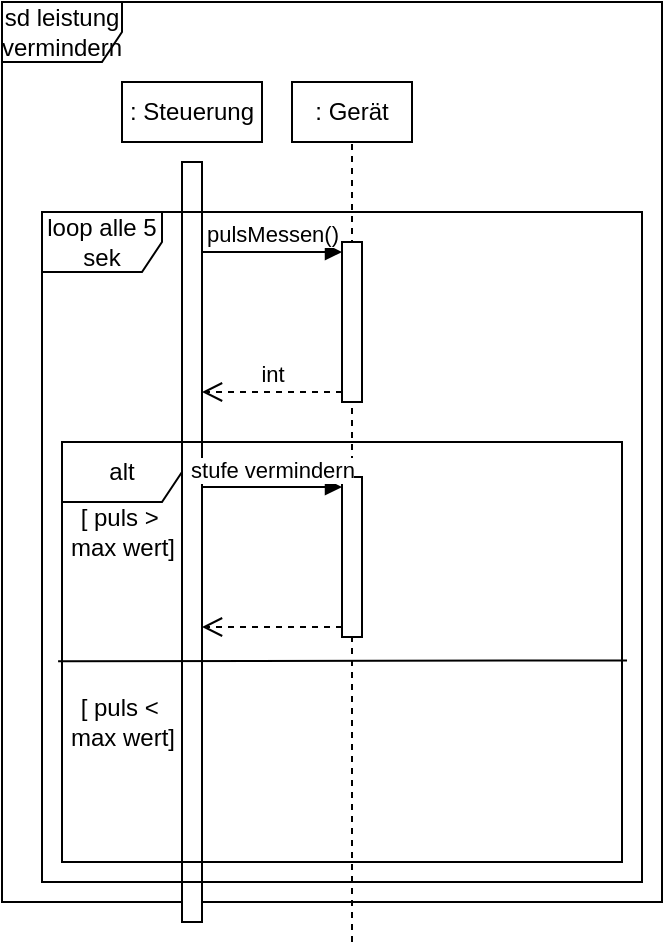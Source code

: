 <mxfile version="26.0.9">
  <diagram name="Page-1" id="USmncHOeGuxqA0WQbvu0">
    <mxGraphModel dx="1235" dy="740" grid="1" gridSize="10" guides="1" tooltips="1" connect="1" arrows="1" fold="1" page="1" pageScale="1" pageWidth="850" pageHeight="1100" math="0" shadow="0">
      <root>
        <mxCell id="0" />
        <mxCell id="1" parent="0" />
        <mxCell id="zy5_spX51yIGnxMiPLDl-12" value="" style="endArrow=none;dashed=1;html=1;rounded=0;entryX=0.5;entryY=1;entryDx=0;entryDy=0;" edge="1" parent="1" target="zy5_spX51yIGnxMiPLDl-7">
          <mxGeometry width="50" height="50" relative="1" as="geometry">
            <mxPoint x="185" y="480" as="sourcePoint" />
            <mxPoint x="230" y="160" as="targetPoint" />
          </mxGeometry>
        </mxCell>
        <mxCell id="zy5_spX51yIGnxMiPLDl-1" value="sd leistung vermindern" style="shape=umlFrame;whiteSpace=wrap;html=1;pointerEvents=0;" vertex="1" parent="1">
          <mxGeometry x="10" y="10" width="330" height="450" as="geometry" />
        </mxCell>
        <mxCell id="zy5_spX51yIGnxMiPLDl-2" value="" style="html=1;points=[[0,0,0,0,5],[0,1,0,0,-5],[1,0,0,0,5],[1,1,0,0,-5]];perimeter=orthogonalPerimeter;outlineConnect=0;targetShapes=umlLifeline;portConstraint=eastwest;newEdgeStyle={&quot;curved&quot;:0,&quot;rounded&quot;:0};" vertex="1" parent="1">
          <mxGeometry x="100" y="90" width="10" height="380" as="geometry" />
        </mxCell>
        <mxCell id="zy5_spX51yIGnxMiPLDl-5" value=": Steuerung" style="whiteSpace=wrap;html=1;" vertex="1" parent="1">
          <mxGeometry x="70" y="50" width="70" height="30" as="geometry" />
        </mxCell>
        <mxCell id="zy5_spX51yIGnxMiPLDl-7" value=": Gerät" style="whiteSpace=wrap;html=1;" vertex="1" parent="1">
          <mxGeometry x="155" y="50" width="60" height="30" as="geometry" />
        </mxCell>
        <mxCell id="zy5_spX51yIGnxMiPLDl-8" value="loop alle 5 sek" style="shape=umlFrame;whiteSpace=wrap;html=1;pointerEvents=0;" vertex="1" parent="1">
          <mxGeometry x="30" y="115" width="300" height="335" as="geometry" />
        </mxCell>
        <mxCell id="zy5_spX51yIGnxMiPLDl-9" value="" style="html=1;points=[[0,0,0,0,5],[0,1,0,0,-5],[1,0,0,0,5],[1,1,0,0,-5]];perimeter=orthogonalPerimeter;outlineConnect=0;targetShapes=umlLifeline;portConstraint=eastwest;newEdgeStyle={&quot;curved&quot;:0,&quot;rounded&quot;:0};" vertex="1" parent="1">
          <mxGeometry x="180" y="130" width="10" height="80" as="geometry" />
        </mxCell>
        <mxCell id="zy5_spX51yIGnxMiPLDl-10" value="pulsMessen()" style="html=1;verticalAlign=bottom;endArrow=block;curved=0;rounded=0;entryX=0;entryY=0;entryDx=0;entryDy=5;" edge="1" target="zy5_spX51yIGnxMiPLDl-9" parent="1">
          <mxGeometry relative="1" as="geometry">
            <mxPoint x="110" y="135" as="sourcePoint" />
          </mxGeometry>
        </mxCell>
        <mxCell id="zy5_spX51yIGnxMiPLDl-11" value="int" style="html=1;verticalAlign=bottom;endArrow=open;dashed=1;endSize=8;curved=0;rounded=0;exitX=0;exitY=1;exitDx=0;exitDy=-5;" edge="1" source="zy5_spX51yIGnxMiPLDl-9" parent="1">
          <mxGeometry relative="1" as="geometry">
            <mxPoint x="110" y="205" as="targetPoint" />
          </mxGeometry>
        </mxCell>
        <mxCell id="zy5_spX51yIGnxMiPLDl-13" value="alt" style="shape=umlFrame;whiteSpace=wrap;html=1;pointerEvents=0;" vertex="1" parent="1">
          <mxGeometry x="40" y="230" width="280" height="210" as="geometry" />
        </mxCell>
        <mxCell id="zy5_spX51yIGnxMiPLDl-14" value="" style="endArrow=none;html=1;rounded=0;exitX=-0.007;exitY=0.522;exitDx=0;exitDy=0;exitPerimeter=0;entryX=1.009;entryY=0.52;entryDx=0;entryDy=0;entryPerimeter=0;" edge="1" parent="1" source="zy5_spX51yIGnxMiPLDl-13" target="zy5_spX51yIGnxMiPLDl-13">
          <mxGeometry width="50" height="50" relative="1" as="geometry">
            <mxPoint x="160" y="240" as="sourcePoint" />
            <mxPoint x="210" y="190" as="targetPoint" />
          </mxGeometry>
        </mxCell>
        <mxCell id="zy5_spX51yIGnxMiPLDl-15" value="[ puls &amp;gt;&amp;nbsp;&lt;div&gt;max wert]&lt;/div&gt;" style="text;html=1;align=center;verticalAlign=middle;resizable=0;points=[];autosize=1;strokeColor=none;fillColor=none;" vertex="1" parent="1">
          <mxGeometry x="30" y="255" width="80" height="40" as="geometry" />
        </mxCell>
        <mxCell id="zy5_spX51yIGnxMiPLDl-16" value="[ puls &amp;lt;&amp;nbsp;&lt;div&gt;max wert]&lt;/div&gt;" style="text;html=1;align=center;verticalAlign=middle;resizable=0;points=[];autosize=1;strokeColor=none;fillColor=none;" vertex="1" parent="1">
          <mxGeometry x="30" y="350" width="80" height="40" as="geometry" />
        </mxCell>
        <mxCell id="zy5_spX51yIGnxMiPLDl-19" value="" style="html=1;points=[[0,0,0,0,5],[0,1,0,0,-5],[1,0,0,0,5],[1,1,0,0,-5]];perimeter=orthogonalPerimeter;outlineConnect=0;targetShapes=umlLifeline;portConstraint=eastwest;newEdgeStyle={&quot;curved&quot;:0,&quot;rounded&quot;:0};" vertex="1" parent="1">
          <mxGeometry x="180" y="247.5" width="10" height="80" as="geometry" />
        </mxCell>
        <mxCell id="zy5_spX51yIGnxMiPLDl-20" value="stufe vermindern" style="html=1;verticalAlign=bottom;endArrow=block;curved=0;rounded=0;entryX=0;entryY=0;entryDx=0;entryDy=5;" edge="1" target="zy5_spX51yIGnxMiPLDl-19" parent="1">
          <mxGeometry relative="1" as="geometry">
            <mxPoint x="110" y="252.5" as="sourcePoint" />
          </mxGeometry>
        </mxCell>
        <mxCell id="zy5_spX51yIGnxMiPLDl-21" value="" style="html=1;verticalAlign=bottom;endArrow=open;dashed=1;endSize=8;curved=0;rounded=0;exitX=0;exitY=1;exitDx=0;exitDy=-5;" edge="1" source="zy5_spX51yIGnxMiPLDl-19" parent="1">
          <mxGeometry relative="1" as="geometry">
            <mxPoint x="110" y="322.5" as="targetPoint" />
          </mxGeometry>
        </mxCell>
      </root>
    </mxGraphModel>
  </diagram>
</mxfile>

